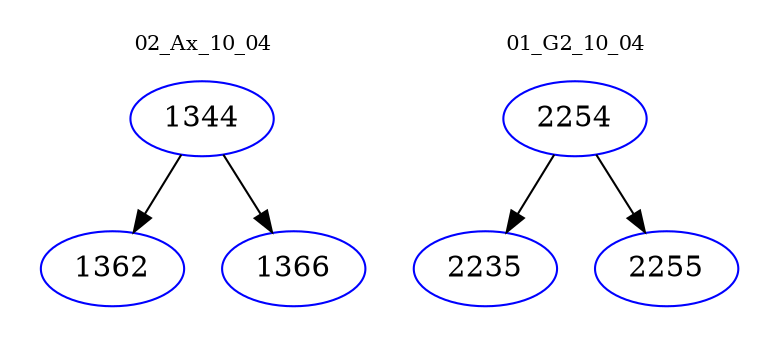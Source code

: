 digraph{
subgraph cluster_0 {
color = white
label = "02_Ax_10_04";
fontsize=10;
T0_1344 [label="1344", color="blue"]
T0_1344 -> T0_1362 [color="black"]
T0_1362 [label="1362", color="blue"]
T0_1344 -> T0_1366 [color="black"]
T0_1366 [label="1366", color="blue"]
}
subgraph cluster_1 {
color = white
label = "01_G2_10_04";
fontsize=10;
T1_2254 [label="2254", color="blue"]
T1_2254 -> T1_2235 [color="black"]
T1_2235 [label="2235", color="blue"]
T1_2254 -> T1_2255 [color="black"]
T1_2255 [label="2255", color="blue"]
}
}
